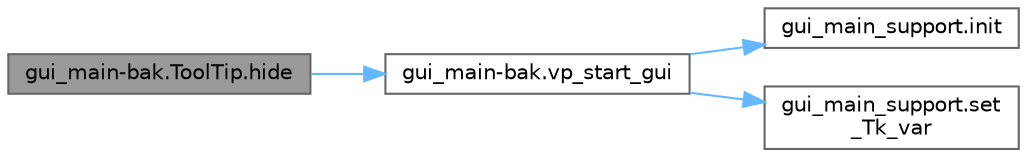 digraph "gui_main-bak.ToolTip.hide"
{
 // LATEX_PDF_SIZE
  bgcolor="transparent";
  edge [fontname=Helvetica,fontsize=10,labelfontname=Helvetica,labelfontsize=10];
  node [fontname=Helvetica,fontsize=10,shape=box,height=0.2,width=0.4];
  rankdir="LR";
  Node1 [id="Node000001",label="gui_main-bak.ToolTip.hide",height=0.2,width=0.4,color="gray40", fillcolor="grey60", style="filled", fontcolor="black",tooltip=" "];
  Node1 -> Node2 [id="edge1_Node000001_Node000002",color="steelblue1",style="solid",tooltip=" "];
  Node2 [id="Node000002",label="gui_main-bak.vp_start_gui",height=0.2,width=0.4,color="grey40", fillcolor="white", style="filled",URL="$namespacegui__main-bak.html#aa809d88eca672cf65544a0bb041cc93d",tooltip=" "];
  Node2 -> Node3 [id="edge2_Node000002_Node000003",color="steelblue1",style="solid",tooltip=" "];
  Node3 [id="Node000003",label="gui_main_support.init",height=0.2,width=0.4,color="grey40", fillcolor="white", style="filled",URL="$namespacegui__main__support.html#a9c8c683b6d55c5f8a8719f88bf2c7235",tooltip=" "];
  Node2 -> Node4 [id="edge3_Node000002_Node000004",color="steelblue1",style="solid",tooltip=" "];
  Node4 [id="Node000004",label="gui_main_support.set\l_Tk_var",height=0.2,width=0.4,color="grey40", fillcolor="white", style="filled",URL="$namespacegui__main__support.html#ad4021a38a1e51dd063f1450c229b9d64",tooltip=" "];
}
